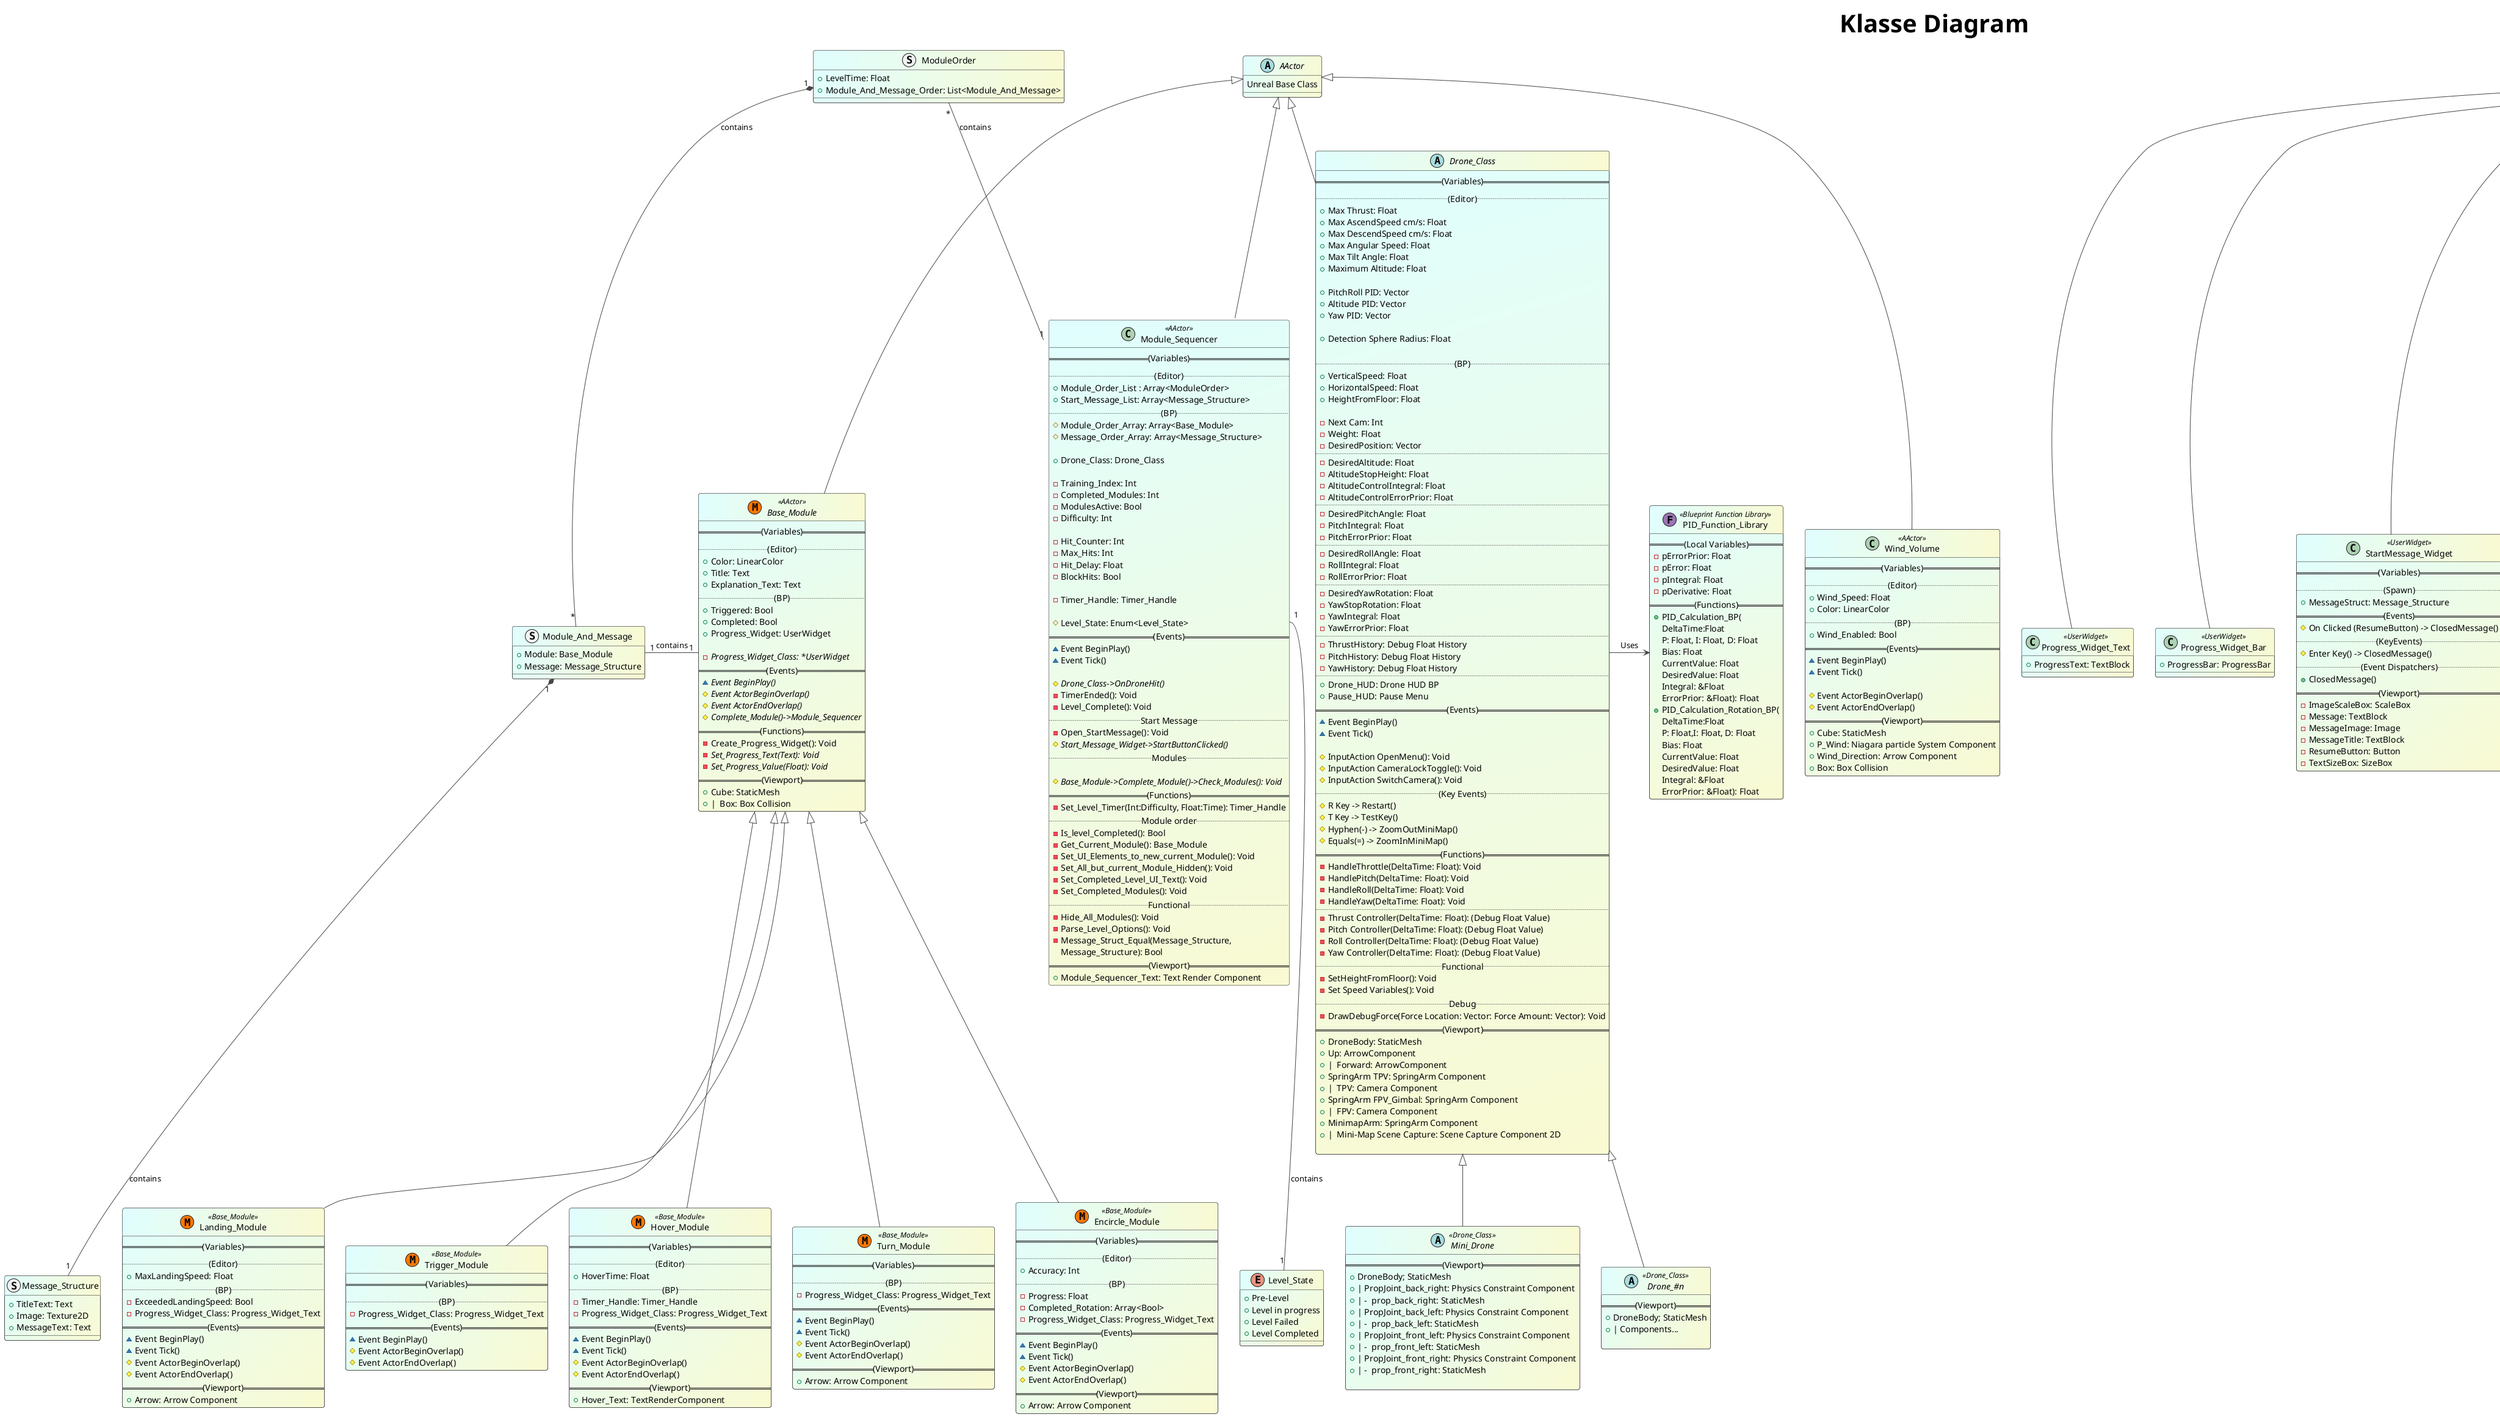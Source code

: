 @startuml Klasse Diagram
title Klasse Diagram
!theme vibrant
skinparam TitleFontName Calibri
skinparam TitleFontSize 40
skinparam ClassBackgroundColor lightcyan/LightGoldenRodYellow
skinparam defaultFontColor black

' (Unreal Classes)===============================
Abstract Class AActor{
    Unreal Base Class
}

' ===============================================

' (Drones)=======================================
Abstract class Drone_Class extends AActor
{
    ==(Variables)==
    ..(Editor)..
    + Max Thrust: Float
    + Max AscendSpeed cm/s: Float
    + Max DescendSpeed cm/s: Float
    + Max Angular Speed: Float
    + Max Tilt Angle: Float
    + Maximum Altitude: Float

    + PitchRoll PID: Vector
    + Altitude PID: Vector
    + Yaw PID: Vector

    + Detection Sphere Radius: Float

    ..(BP)..
    + VerticalSpeed: Float
    + HorizontalSpeed: Float
    + HeightFromFloor: Float

    - Next Cam: Int
    - Weight: Float
    - DesiredPosition: Vector
    ..
    - DesiredAltitude: Float
    - AltitudeStopHeight: Float
    - AltitudeControlIntegral: Float
    - AltitudeControlErrorPrior: Float
    ..
    - DesiredPitchAngle: Float
    - PitchIntegral: Float
    - PitchErrorPrior: Float
    ..
    - DesiredRollAngle: Float
    - RollIntegral: Float
    - RollErrorPrior: Float
    ..
    - DesiredYawRotation: Float
    - YawStopRotation: Float
    - YawIntegral: Float
    - YawErrorPrior: Float
    ..
    - ThrustHistory: Debug Float History
    - PitchHistory: Debug Float History
    - YawHistory: Debug Float History
    ..
    + Drone_HUD: Drone HUD BP
    + Pause_HUD: Pause Menu
    ==(Events)==
    ~ Event BeginPlay()
    ~ Event Tick()

    # InputAction OpenMenu(): Void
    # InputAction CameraLockToggle(): Void
    # InputAction SwitchCamera(): Void
    ..(Key Events)..
    # R Key -> Restart()
    # T Key -> TestKey()
    # Hyphen(-) -> ZoomOutMiniMap()
    # Equals(=) -> ZoomInMiniMap()
    ==(Functions)==
    - HandleThrottle(DeltaTime: Float): Void
    - HandlePitch(DeltaTime: Float): Void
    - HandleRoll(DeltaTime: Float): Void
    - HandleYaw(DeltaTime: Float): Void
    ..
    - Thrust Controller(DeltaTime: Float): (Debug Float Value)
    - Pitch Controller(DeltaTime: Float): (Debug Float Value)
    - Roll Controller(DeltaTime: Float): (Debug Float Value)
    - Yaw Controller(DeltaTime: Float): (Debug Float Value)
    ..Functional..
    - SetHeightFromFloor(): Void
    - Set Speed Variables(): Void
    ..Debug..
    - DrawDebugForce(Force Location: Vector: Force Amount: Vector): Void
    ==(Viewport)==
    + DroneBody: StaticMesh
    + Up: ArrowComponent
    + |  Forward: ArrowComponent
    + SpringArm TPV: SpringArm Component
    + |  TPV: Camera Component
    + SpringArm FPV_Gimbal: SpringArm Component
    + |  FPV: Camera Component
    + MinimapArm: SpringArm Component
    + |  Mini-Map Scene Capture: Scene Capture Component 2D

}

Abstract class Mini_Drone <<Drone_Class>> extends Drone_Class
{
    ==(Viewport)==
    + DroneBody; StaticMesh
    + | PropJoint_back_right: Physics Constraint Component
    + | -  prop_back_right: StaticMesh
    + | PropJoint_back_left: Physics Constraint Component
    + | -  prop_back_left: StaticMesh
    + | PropJoint_front_left: Physics Constraint Component
    + | -  prop_front_left: StaticMesh
    + | PropJoint_front_right: Physics Constraint Component
    + | -  prop_front_right: StaticMesh

}

Abstract class Drone_#n <<Drone_Class>> extends Drone_Class
{
    ==(Viewport)==
    + DroneBody; StaticMesh
    + | Components...

}

' ===============================================

Class PID_Function_Library <<(F,#9c74b3) Blueprint Function Library>>
{
    ==(Local Variables)==
    -pErrorPrior: Float
    -pError: Float
    -pIntegral: Float
    -pDerivative: Float
    ==(Functions)==
    + PID_Calculation_BP(
    DeltaTime:Float
    P: Float, I: Float, D: Float
    Bias: Float
    CurrentValue: Float
    DesiredValue: Float
    Integral: &Float
    ErrorPrior: &Float): Float
    + PID_Calculation_Rotation_BP(
    DeltaTime:Float
    P: Float,I: Float, D: Float
    Bias: Float
    CurrentValue: Float
    DesiredValue: Float
    Integral: &Float
    ErrorPrior: &Float): Float
}



' (Structs and datatypes)========================
Struct ModuleOrder
{
    + LevelTime: Float
    + Module_And_Message_Order: List<Module_And_Message>
}

Struct Module_And_Message
{
    + Module: Base_Module
    + Message: Message_Structure
}

Struct Message_Structure
{
    + TitleText: Text
    + Image: Texture2D
    + MessageText: Text
}

Enum Level_State
{
    + Pre-Level
    + Level in progress
    + Level Failed
    + Level Completed
}
' ===============================================





' (Widgets)======================================

class Progress_Widget_Text <<UserWidget>> extends UserWidget
{
    + ProgressText: TextBlock
}

class Progress_Widget_Bar <<UserWidget>> extends UserWidget
{
    + ProgressBar: ProgressBar
}


' (Message Widgets)==============================

Class StartMessage_Widget <<UserWidget>> extends UserWidget
{
    ==(Variables)==
    ..(Spawn)..
    + MessageStruct: Message_Structure
    ==(Events)==
    # On Clicked (ResumeButton) -> ClosedMessage()
    ..(KeyEvents)..
    # Enter Key() -> ClosedMessage()
    ..(Event Dispatchers)..
    + ClosedMessage()
    ==(Viewport)==
    - ImageScaleBox: ScaleBox
    - Message: TextBlock
    - MessageImage: Image
    - MessageTitle: TextBlock
    - ResumeButton: Button
    - TextSizeBox: SizeBox
}

Class RestartMessage_Widget <<UserWidget>> extends UserWidget
{
    ==(Variables)==
    ..(Spawn)..
    + MessageStruct: Message_Structure
    ==(Events)==
    # On Clicked (RestartButton) -> ClosedMessage()
    # On Clicked (QuitButton) -> ClosedMessage()
    ..(KeyEvents)..
    # Enter Key() -> ClosedMessage()
    # Backspace Key() -> ClosedMessage()
    ..(Event Dispatchers)..
    + ClosedMessage()
    ==(Viewport)==
    - ImageScaleBox: ScaleBox
    - Message: TextBlock
    - MessageImage: Image
    - MessageTitle: TextBlock
    - QuitButton: Button
    - RestartButton: Button
    - TextSizeBox: SizeBox
}

Class CompleteLevelMessage_Widget <<UserWidget>> extends UserWidget
{
    ==(Variables)==
    ..(Spawn)..
    + MessageStruct: Message_Structure
    ==(Events)==
    # On Clicked (RestartButton) -> ClosedMessage()
    # On Clicked (QuitButton) -> ClosedMessage()
    ..(KeyEvents)..
    # Enter Key() -> ClosedMessage()
    # Backspace Key() -> ClosedMessage()
    ..(Event Dispatchers)..
    + ClosedMessage()
    ==(Viewport)==
    - ImageScaleBox: ScaleBox
    - Message: TextBlock
    - MessageImage: Image
    - MessageTitle: TextBlock
    - QuitButton: Button
    - RestartButton: Button
    - TextSizeBox: SizeBox
}

Class TutorialMessage_Widget <<UserWidget>> extends UserWidget
{
    ==(Variables)==
    ..(Spawn)..
    + MessageStruct: Message_Structure
    ==(Events)==
    # On Clicked (ResumeButton)
    ..(KeyEvents)..
    # Enter Key()
    ==(Viewport)==
    - Message: TextBlock
    - TutorialImage: Image
    - TutorialTitle: TextBlock
    - ResumeButton: Button
}

' (UI Widgets)===================================

class MainMenu <<UserWidget>> extends UserWidget
{

}

class LevelPreview_Widget <<UserWidget>> extends UserWidget
{

}

class PauseMenu <<UserWidget>> extends UserWidget
{

}

class DroneHUD_BP <<UserWidget>> extends UserWidget
{
    ==(Variables)==
    ..(Editor)..
    + CompletedModules: TextBlock
    + DroneDirection: Image
    + Explanation_Text: TextBlock
    + HitText: TextBlock
    + InputCircleL: Image
    + InputCircleR: Image
    + MiniMap: Image
    + MiniMapOutline: Image
    + ModuleCompass: Image
    + ModuleProgressSlot: NamedSlot
    + NextModule: TextBlock
    + Timer: TextBlock
    ..(BP)..
    + Tiltbar: Image
    - Module_Sequencer: Module Sequencer
    ==(Events)==
    ~ Event BeginPlay()
    ~ Event Tick()

    # InputAction HideUI()
    ==(Functions)==
    + Set_Next_Module_Text(Modulename:Text): Void
    + Set_Explanation_Text(Explanation Text:Text): Void
    + Set_Completed_Modules_Text(Completed:Int, Total:Int): Void

    + Set_Module_Progress_Widget(ProgressWidget: UserWidget): Void
    + Set_Compass_Rotation(Rotation:Float,Visible:Bool): Void
    ..(Binded)..
    - Set_VSpeedValue_Text(): Text
    - Set_HSpeedValue_Text(): Text
    - Set_HeightValue_Text(): Text
    ..
    - Get_Hit_Text(): Text
    - Get_Time_Left_Text(): Text
}

class HUD_Detection_Ring <<UserWidget>> extends UserWidget
{

}


' ===============================================





' (Modules)======================================

Abstract Base_Module << (M,#FF7700) AActor>> extends AActor
{
    ==(Variables)==
    ..(Editor)..
    + Color: LinearColor
    + Title: Text
    + Explanation_Text: Text
    ..(BP)..
    + Triggered: Bool
    + Completed: Bool
    + Progress_Widget: UserWidget

    - {abstract} Progress_Widget_Class: *UserWidget
    ==(Events)==
    ~ {abstract} Event BeginPlay()
    # {abstract} Event ActorBeginOverlap()
    # {abstract} Event ActorEndOverlap()
    # {Abstract} Complete_Module()->Module_Sequencer
    ==(Functions)==
    - Create_Progress_Widget(): Void
    - {abstract} Set_Progress_Text(Text): Void
    - {abstract} Set_Progress_Value(Float): Void
    ==(Viewport)==
    + Cube: StaticMesh
    + |  Box: Box Collision
}

Class Trigger_Module <<(M,#FF7700) Base_Module>> extends Base_Module
{
    ==(Variables)==
    ..(BP)..
    - Progress_Widget_Class: Progress_Widget_Text
    ==(Events)==
    ~ Event BeginPlay()
    # Event ActorBeginOverlap()
    # Event ActorEndOverlap()
}

Class Hover_Module <<(M,#FF7700) Base_Module>> extends Base_Module
{
    ==(Variables)==
    ..(Editor)..
    + HoverTime: Float
    ..(BP)..
    - Timer_Handle: Timer_Handle
    - Progress_Widget_Class: Progress_Widget_Text
    ==(Events)==
    ~ Event BeginPlay()
    ~ Event Tick()
    # Event ActorBeginOverlap()
    # Event ActorEndOverlap()
    ==(Viewport)==
    + Hover_Text: TextRenderComponent
}

Class Turn_Module <<(M,#FF7700) Base_Module>> extends Base_Module
{
    ==(Variables)==
    ..(BP)..
    - Progress_Widget_Class: Progress_Widget_Text
    ==(Events)==
    ~ Event BeginPlay()
    ~ Event Tick()
    # Event ActorBeginOverlap()
    # Event ActorEndOverlap()
    ==(Viewport)==
    + Arrow: Arrow Component
}

Class Encircle_Module <<(M,#FF7700) Base_Module>> extends Base_Module
{
    ==(Variables)==
    ..(Editor)..
    + Accuracy: Int
    ..(BP)..
    - Progress: Float
    - Completed_Rotation: Array<Bool>
    - Progress_Widget_Class: Progress_Widget_Text
    ==(Events)==
    ~ Event BeginPlay()
    ~ Event Tick()
    # Event ActorBeginOverlap()
    # Event ActorEndOverlap()
    ==(Viewport)==
    + Arrow: Arrow Component
}

Class Landing_Module <<(M,#FF7700) Base_Module>> extends Base_Module
{
    ==(Variables)==
    ..(Editor)..
    + MaxLandingSpeed: Float
    ..(BP)..
    - ExceededLandingSpeed: Bool
    - Progress_Widget_Class: Progress_Widget_Text
    ==(Events)==
    ~ Event BeginPlay()
    ~ Event Tick()
    # Event ActorBeginOverlap()
    # Event ActorEndOverlap()
    ==(Viewport)==
    + Arrow: Arrow Component
}

Class Wind_Volume <<AActor>> extends AActor
{
    ==(Variables)==
    ..(Editor)..
    + Wind_Speed: Float
    + Color: LinearColor
    ..(BP)..
    + Wind_Enabled: Bool
    ==(Events)==
    ~ Event BeginPlay()
    ~ Event Tick()

    # Event ActorBeginOverlap()
    # Event ActorEndOverlap()
    ==(Viewport)==
    + Cube: StaticMesh
    + P_Wind: Niagara particle System Component
    + Wind_Direction: Arrow Component
    + Box: Box Collision
}

' ===============================================





' (Sequencer)====================================
Class Module_Sequencer <<AActor>> extends AActor
{
    ==(Variables)==
    ..(Editor)..
    + Module_Order_List : Array<ModuleOrder>
    + Start_Message_List: Array<Message_Structure>
    ..(BP)..
    # Module_Order_Array: Array<Base_Module>
    # Message_Order_Array: Array<Message_Structure>

    + Drone_Class: Drone_Class

    - Training_Index: Int
    - Completed_Modules: Int
    - ModulesActive: Bool
    - Difficulty: Int

    - Hit_Counter: Int
    - Max_Hits: Int
    - Hit_Delay: Float
    - BlockHits: Bool

    - Timer_Handle: Timer_Handle

    # Level_State: Enum<Level_State>
    ==(Events)==
    ~ Event BeginPlay()
    ~ Event Tick()

    {Abstract} # Drone_Class->OnDroneHit()
    - TimerEnded(): Void
    - Level_Complete(): Void
    ..Start Message..
    - Open_StartMessage(): Void
    {Abstract} # Start_Message_Widget->StartButtonClicked()
    ..Modules..

    {Abstract} # Base_Module->Complete_Module()->Check_Modules(): Void
    ==(Functions)==
    - Set_Level_Timer(Int:Difficulty, Float:Time): Timer_Handle
    ..Module order..
    - Is_level_Completed(): Bool
    - Get_Current_Module(): Base_Module
    - Set_UI_Elements_to_new_current_Module(): Void
    - Set_All_but_current_Module_Hidden(): Void
    - Set_Completed_Level_UI_Text(): Void
    - Set_Completed_Modules(): Void
    ..Functional..
    - Hide_All_Modules(): Void
    - Parse_Level_Options(): Void
    - Message_Struct_Equal(Message_Structure,
    Message_Structure): Bool
    ==(Viewport)==
    + Module_Sequencer_Text: Text Render Component
}
class Module_Sequencer #LightCyan/LightGoldenRodYellow

' ===============================================




' (Class Setup template)=========================

' ==(Variables)==

' ..(Editor)..

' ..(BP)..

' ==(Events)==
' ~ Event Tick()
' ~ Event BeginPlay()
' ..(KeyEvents)..

' ==(Functions)==

' ..(Functional)..

' ..(Debug)..

' ==(Viewport)==

' ===============================================



' (Connections)==================================

Module_Sequencer "1" -left- "*" ModuleOrder : contains
Module_Sequencer::Level_State "1" -- "1" Level_State : contains


ModuleOrder "1" *-down- "*" Module_And_Message : contains
Module_And_Message "1" *-down- "1" Message_Structure : contains

Base_Module "1"-left- "1" Module_And_Message : contains


Drone_Class -right-> PID_Function_Library: Uses
' DroneHUD_BP --> Module_Sequencer: Contains

' ===============================================

@enduml
